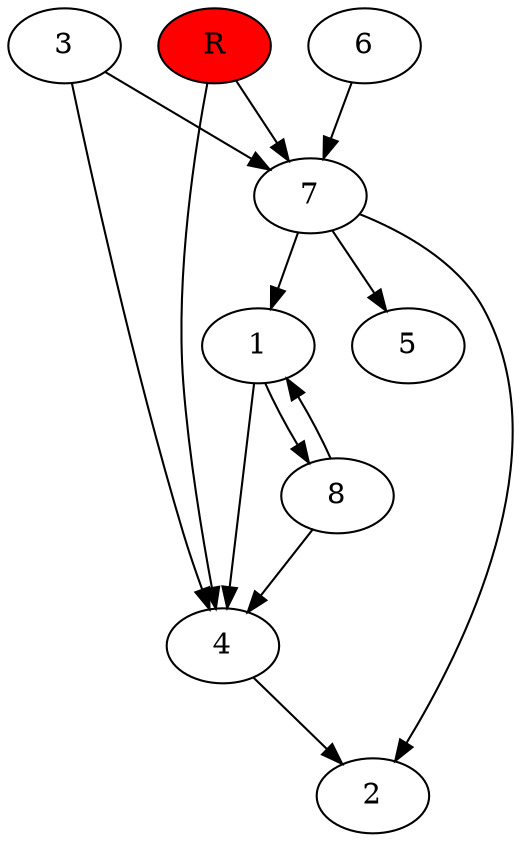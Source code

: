 digraph prb24459 {
	1
	2
	3
	4
	5
	6
	7
	8
	R [fillcolor="#ff0000" style=filled]
	1 -> 4
	1 -> 8
	3 -> 4
	3 -> 7
	4 -> 2
	6 -> 7
	7 -> 1
	7 -> 2
	7 -> 5
	8 -> 1
	8 -> 4
	R -> 4
	R -> 7
}
